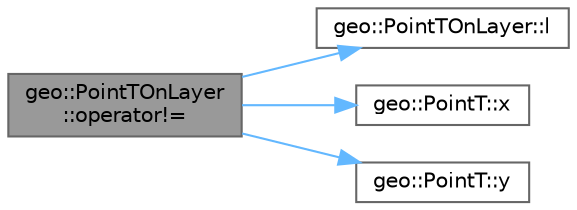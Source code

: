 digraph "geo::PointTOnLayer::operator!="
{
 // LATEX_PDF_SIZE
  bgcolor="transparent";
  edge [fontname=Helvetica,fontsize=10,labelfontname=Helvetica,labelfontsize=10];
  node [fontname=Helvetica,fontsize=10,shape=box,height=0.2,width=0.4];
  rankdir="LR";
  Node1 [id="Node000001",label="geo::PointTOnLayer\l::operator!=",height=0.2,width=0.4,color="gray40", fillcolor="grey60", style="filled", fontcolor="black",tooltip="Overload operator !=."];
  Node1 -> Node2 [id="edge1_Node000001_Node000002",color="steelblue1",style="solid",tooltip=" "];
  Node2 [id="Node000002",label="geo::PointTOnLayer::l",height=0.2,width=0.4,color="grey40", fillcolor="white", style="filled",URL="$classgeo_1_1_point_t_on_layer.html#ae0d468939e3036ce9e2d47ad24383c1d",tooltip="Return layer index."];
  Node1 -> Node3 [id="edge2_Node000001_Node000003",color="steelblue1",style="solid",tooltip=" "];
  Node3 [id="Node000003",label="geo::PointT::x",height=0.2,width=0.4,color="grey40", fillcolor="white", style="filled",URL="$classgeo_1_1_point_t.html#a4d3a830bf02a93ef69abc1afd388f23b",tooltip="Return x."];
  Node1 -> Node4 [id="edge3_Node000001_Node000004",color="steelblue1",style="solid",tooltip=" "];
  Node4 [id="Node000004",label="geo::PointT::y",height=0.2,width=0.4,color="grey40", fillcolor="white", style="filled",URL="$classgeo_1_1_point_t.html#a8adee4ed67fe9d789315da741a34c67a",tooltip="Return y."];
}
